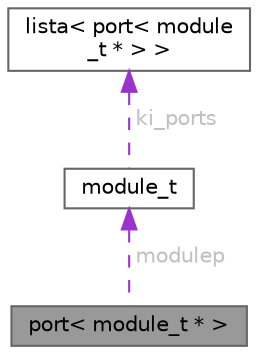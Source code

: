 digraph "port&lt; module_t * &gt;"
{
 // LATEX_PDF_SIZE
  bgcolor="transparent";
  edge [fontname=Helvetica,fontsize=10,labelfontname=Helvetica,labelfontsize=10];
  node [fontname=Helvetica,fontsize=10,shape=box,height=0.2,width=0.4];
  Node1 [id="Node000001",label="port\< module_t * \>",height=0.2,width=0.4,color="gray40", fillcolor="grey60", style="filled", fontcolor="black",tooltip=" "];
  Node2 -> Node1 [id="edge3_Node000001_Node000002",dir="back",color="darkorchid3",style="dashed",tooltip=" ",label=" modulep",fontcolor="grey" ];
  Node2 [id="Node000002",label="module_t",height=0.2,width=0.4,color="gray40", fillcolor="white", style="filled",URL="$classmodule__t.html",tooltip=" "];
  Node3 -> Node2 [id="edge4_Node000002_Node000003",dir="back",color="darkorchid3",style="dashed",tooltip=" ",label=" ki_ports",fontcolor="grey" ];
  Node3 [id="Node000003",label="lista\< port\< module\l_t * \> \>",height=0.2,width=0.4,color="gray40", fillcolor="white", style="filled",URL="$classlista.html",tooltip=" "];
}
